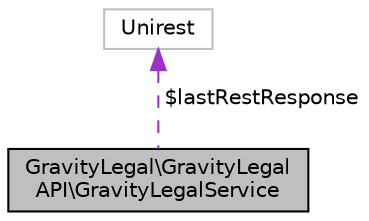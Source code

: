 digraph "GravityLegal\GravityLegalAPI\GravityLegalService"
{
 // LATEX_PDF_SIZE
  edge [fontname="Helvetica",fontsize="10",labelfontname="Helvetica",labelfontsize="10"];
  node [fontname="Helvetica",fontsize="10",shape=record];
  Node1 [label="GravityLegal\\GravityLegal\lAPI\\GravityLegalService",height=0.2,width=0.4,color="black", fillcolor="grey75", style="filled", fontcolor="black",tooltip=" "];
  Node2 -> Node1 [dir="back",color="darkorchid3",fontsize="10",style="dashed",label=" $lastRestResponse" ];
  Node2 [label="Unirest",height=0.2,width=0.4,color="grey75", fillcolor="white", style="filled",tooltip=" "];
}
